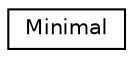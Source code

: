 digraph "Graphical Class Hierarchy"
{
 // LATEX_PDF_SIZE
  edge [fontname="Helvetica",fontsize="10",labelfontname="Helvetica",labelfontsize="10"];
  node [fontname="Helvetica",fontsize="10",shape=record];
  rankdir="LR";
  Node0 [label="Minimal",height=0.2,width=0.4,color="black", fillcolor="white", style="filled",URL="$classMinimal.html",tooltip=" "];
}
